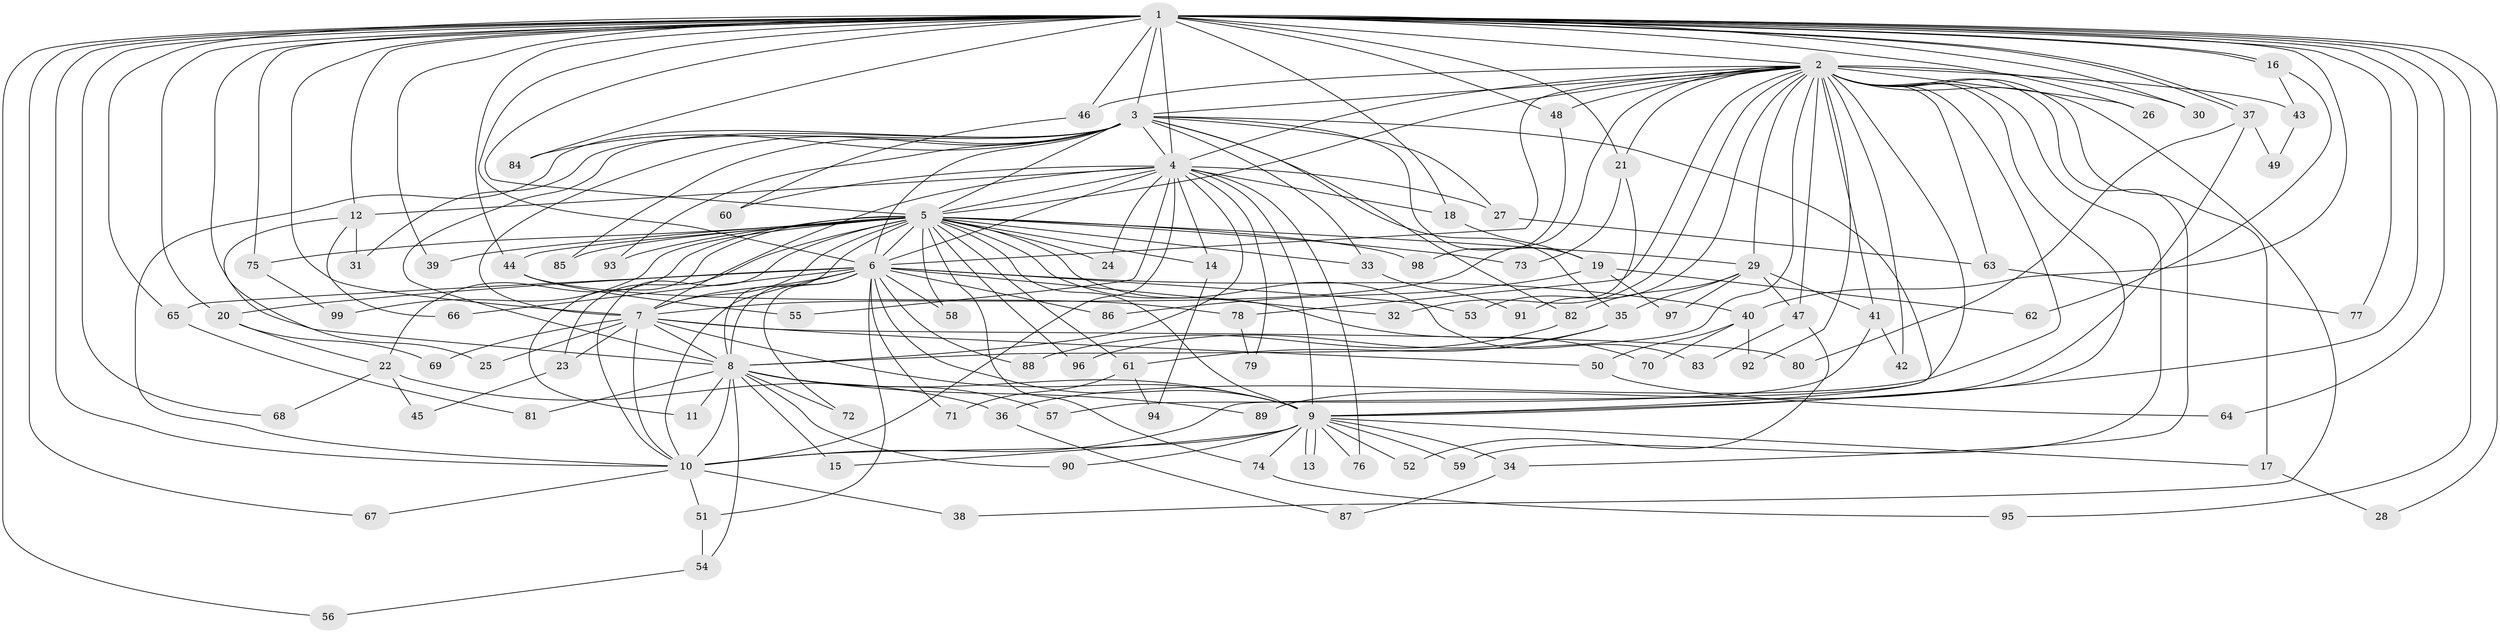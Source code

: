 // coarse degree distribution, {38: 0.01694915254237288, 1: 0.1864406779661017, 2: 0.5084745762711864, 3: 0.15254237288135594, 4: 0.06779661016949153, 10: 0.01694915254237288, 15: 0.01694915254237288, 6: 0.01694915254237288, 17: 0.01694915254237288}
// Generated by graph-tools (version 1.1) at 2025/47/03/04/25 21:47:18]
// undirected, 99 vertices, 223 edges
graph export_dot {
graph [start="1"]
  node [color=gray90,style=filled];
  1;
  2;
  3;
  4;
  5;
  6;
  7;
  8;
  9;
  10;
  11;
  12;
  13;
  14;
  15;
  16;
  17;
  18;
  19;
  20;
  21;
  22;
  23;
  24;
  25;
  26;
  27;
  28;
  29;
  30;
  31;
  32;
  33;
  34;
  35;
  36;
  37;
  38;
  39;
  40;
  41;
  42;
  43;
  44;
  45;
  46;
  47;
  48;
  49;
  50;
  51;
  52;
  53;
  54;
  55;
  56;
  57;
  58;
  59;
  60;
  61;
  62;
  63;
  64;
  65;
  66;
  67;
  68;
  69;
  70;
  71;
  72;
  73;
  74;
  75;
  76;
  77;
  78;
  79;
  80;
  81;
  82;
  83;
  84;
  85;
  86;
  87;
  88;
  89;
  90;
  91;
  92;
  93;
  94;
  95;
  96;
  97;
  98;
  99;
  1 -- 2;
  1 -- 3;
  1 -- 4;
  1 -- 5;
  1 -- 6;
  1 -- 7;
  1 -- 8;
  1 -- 9;
  1 -- 10;
  1 -- 12;
  1 -- 16;
  1 -- 16;
  1 -- 18;
  1 -- 20;
  1 -- 21;
  1 -- 26;
  1 -- 28;
  1 -- 30;
  1 -- 37;
  1 -- 37;
  1 -- 39;
  1 -- 40;
  1 -- 44;
  1 -- 46;
  1 -- 48;
  1 -- 56;
  1 -- 64;
  1 -- 65;
  1 -- 67;
  1 -- 68;
  1 -- 75;
  1 -- 77;
  1 -- 84;
  1 -- 95;
  2 -- 3;
  2 -- 4;
  2 -- 5;
  2 -- 6;
  2 -- 7;
  2 -- 8;
  2 -- 9;
  2 -- 10;
  2 -- 17;
  2 -- 21;
  2 -- 26;
  2 -- 29;
  2 -- 30;
  2 -- 32;
  2 -- 34;
  2 -- 36;
  2 -- 38;
  2 -- 41;
  2 -- 42;
  2 -- 43;
  2 -- 46;
  2 -- 47;
  2 -- 48;
  2 -- 53;
  2 -- 59;
  2 -- 63;
  2 -- 78;
  2 -- 92;
  3 -- 4;
  3 -- 5;
  3 -- 6;
  3 -- 7;
  3 -- 8;
  3 -- 9;
  3 -- 10;
  3 -- 19;
  3 -- 27;
  3 -- 31;
  3 -- 33;
  3 -- 35;
  3 -- 82;
  3 -- 84;
  3 -- 85;
  3 -- 93;
  4 -- 5;
  4 -- 6;
  4 -- 7;
  4 -- 8;
  4 -- 9;
  4 -- 10;
  4 -- 12;
  4 -- 14;
  4 -- 18;
  4 -- 24;
  4 -- 27;
  4 -- 55;
  4 -- 60;
  4 -- 76;
  4 -- 79;
  5 -- 6;
  5 -- 7;
  5 -- 8;
  5 -- 9;
  5 -- 10;
  5 -- 11;
  5 -- 14;
  5 -- 22;
  5 -- 23;
  5 -- 24;
  5 -- 29;
  5 -- 33;
  5 -- 39;
  5 -- 44;
  5 -- 58;
  5 -- 61;
  5 -- 70;
  5 -- 73;
  5 -- 74;
  5 -- 75;
  5 -- 83;
  5 -- 85;
  5 -- 93;
  5 -- 96;
  5 -- 98;
  5 -- 99;
  6 -- 7;
  6 -- 8;
  6 -- 9;
  6 -- 10;
  6 -- 20;
  6 -- 32;
  6 -- 40;
  6 -- 51;
  6 -- 53;
  6 -- 58;
  6 -- 65;
  6 -- 66;
  6 -- 71;
  6 -- 72;
  6 -- 86;
  6 -- 88;
  7 -- 8;
  7 -- 9;
  7 -- 10;
  7 -- 23;
  7 -- 25;
  7 -- 50;
  7 -- 69;
  7 -- 80;
  8 -- 9;
  8 -- 10;
  8 -- 11;
  8 -- 15;
  8 -- 54;
  8 -- 57;
  8 -- 72;
  8 -- 81;
  8 -- 89;
  8 -- 90;
  9 -- 10;
  9 -- 13;
  9 -- 13;
  9 -- 15;
  9 -- 17;
  9 -- 34;
  9 -- 52;
  9 -- 59;
  9 -- 74;
  9 -- 76;
  9 -- 90;
  10 -- 38;
  10 -- 51;
  10 -- 67;
  12 -- 25;
  12 -- 31;
  12 -- 66;
  14 -- 94;
  16 -- 43;
  16 -- 62;
  17 -- 28;
  18 -- 19;
  19 -- 62;
  19 -- 86;
  19 -- 97;
  20 -- 22;
  20 -- 69;
  21 -- 73;
  21 -- 91;
  22 -- 36;
  22 -- 45;
  22 -- 68;
  23 -- 45;
  27 -- 63;
  29 -- 35;
  29 -- 41;
  29 -- 47;
  29 -- 82;
  29 -- 97;
  33 -- 91;
  34 -- 87;
  35 -- 61;
  35 -- 96;
  36 -- 87;
  37 -- 49;
  37 -- 80;
  37 -- 89;
  40 -- 50;
  40 -- 70;
  40 -- 92;
  41 -- 42;
  41 -- 57;
  43 -- 49;
  44 -- 55;
  44 -- 78;
  46 -- 60;
  47 -- 52;
  47 -- 83;
  48 -- 98;
  50 -- 64;
  51 -- 54;
  54 -- 56;
  61 -- 71;
  61 -- 94;
  63 -- 77;
  65 -- 81;
  74 -- 95;
  75 -- 99;
  78 -- 79;
  82 -- 88;
}
